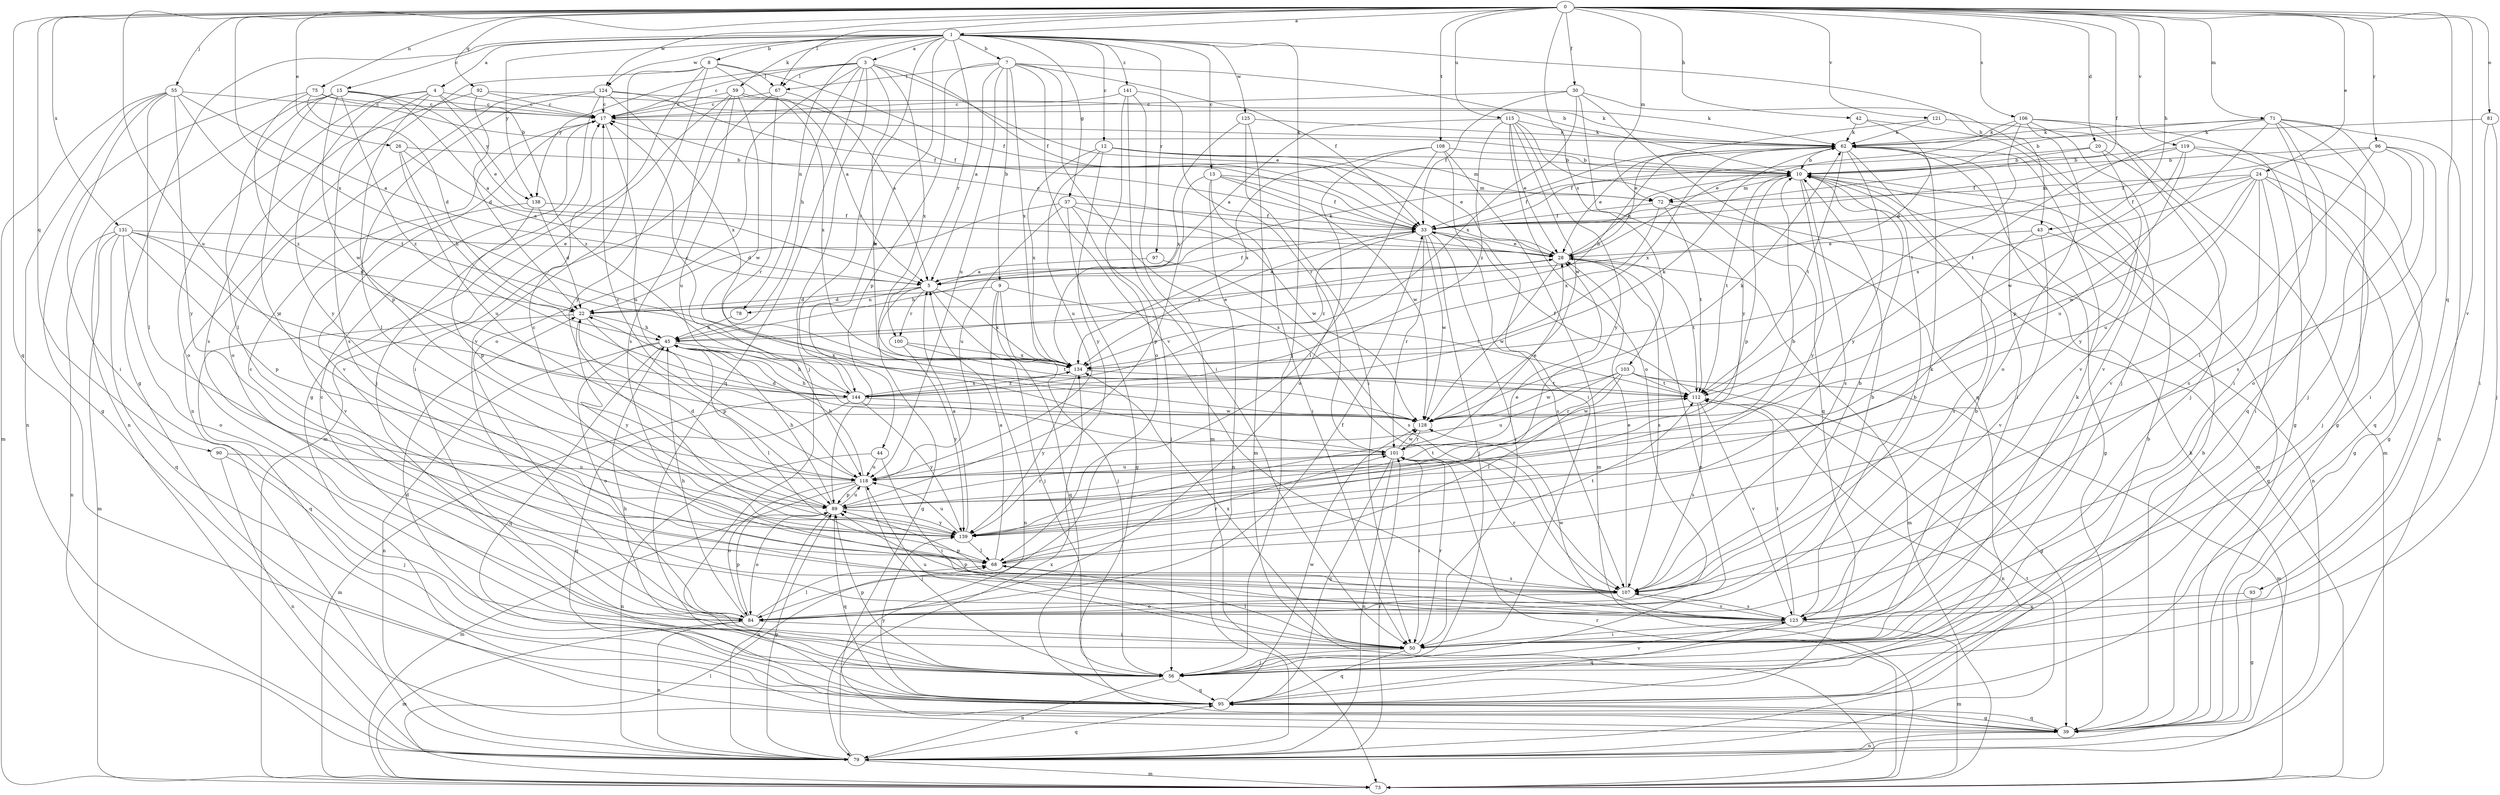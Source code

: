 strict digraph  {
0;
1;
3;
4;
5;
7;
8;
9;
10;
12;
13;
15;
17;
20;
22;
24;
26;
28;
30;
33;
37;
39;
42;
43;
44;
45;
50;
55;
56;
59;
62;
67;
68;
71;
72;
73;
75;
78;
79;
81;
84;
89;
90;
92;
93;
95;
96;
97;
100;
101;
103;
106;
107;
108;
112;
115;
118;
119;
121;
123;
124;
125;
128;
131;
134;
138;
139;
141;
144;
0 -> 1  [label=a];
0 -> 20  [label=d];
0 -> 24  [label=e];
0 -> 26  [label=e];
0 -> 30  [label=f];
0 -> 33  [label=f];
0 -> 42  [label=h];
0 -> 43  [label=h];
0 -> 55  [label=j];
0 -> 67  [label=l];
0 -> 71  [label=m];
0 -> 72  [label=m];
0 -> 75  [label=n];
0 -> 81  [label=o];
0 -> 90  [label=q];
0 -> 92  [label=q];
0 -> 93  [label=q];
0 -> 95  [label=q];
0 -> 96  [label=r];
0 -> 103  [label=s];
0 -> 106  [label=s];
0 -> 108  [label=t];
0 -> 115  [label=u];
0 -> 118  [label=u];
0 -> 119  [label=v];
0 -> 121  [label=v];
0 -> 123  [label=v];
0 -> 124  [label=w];
0 -> 131  [label=x];
0 -> 134  [label=x];
1 -> 3  [label=a];
1 -> 4  [label=a];
1 -> 7  [label=b];
1 -> 8  [label=b];
1 -> 12  [label=c];
1 -> 13  [label=c];
1 -> 15  [label=c];
1 -> 37  [label=g];
1 -> 39  [label=g];
1 -> 43  [label=h];
1 -> 44  [label=h];
1 -> 56  [label=j];
1 -> 59  [label=k];
1 -> 78  [label=n];
1 -> 97  [label=r];
1 -> 100  [label=r];
1 -> 124  [label=w];
1 -> 125  [label=w];
1 -> 138  [label=y];
1 -> 141  [label=z];
1 -> 144  [label=z];
3 -> 17  [label=c];
3 -> 28  [label=e];
3 -> 33  [label=f];
3 -> 45  [label=h];
3 -> 56  [label=j];
3 -> 67  [label=l];
3 -> 84  [label=o];
3 -> 95  [label=q];
3 -> 128  [label=w];
3 -> 134  [label=x];
3 -> 138  [label=y];
4 -> 17  [label=c];
4 -> 84  [label=o];
4 -> 89  [label=p];
4 -> 107  [label=s];
4 -> 138  [label=y];
4 -> 139  [label=y];
4 -> 144  [label=z];
5 -> 22  [label=d];
5 -> 33  [label=f];
5 -> 39  [label=g];
5 -> 56  [label=j];
5 -> 62  [label=k];
5 -> 78  [label=n];
5 -> 100  [label=r];
5 -> 134  [label=x];
7 -> 5  [label=a];
7 -> 9  [label=b];
7 -> 10  [label=b];
7 -> 33  [label=f];
7 -> 67  [label=l];
7 -> 89  [label=p];
7 -> 107  [label=s];
7 -> 118  [label=u];
7 -> 123  [label=v];
7 -> 134  [label=x];
8 -> 5  [label=a];
8 -> 33  [label=f];
8 -> 39  [label=g];
8 -> 67  [label=l];
8 -> 79  [label=n];
8 -> 123  [label=v];
8 -> 139  [label=y];
9 -> 22  [label=d];
9 -> 56  [label=j];
9 -> 79  [label=n];
9 -> 95  [label=q];
9 -> 112  [label=t];
10 -> 33  [label=f];
10 -> 39  [label=g];
10 -> 72  [label=m];
10 -> 89  [label=p];
10 -> 107  [label=s];
10 -> 112  [label=t];
10 -> 139  [label=y];
12 -> 10  [label=b];
12 -> 28  [label=e];
12 -> 72  [label=m];
12 -> 118  [label=u];
12 -> 134  [label=x];
12 -> 139  [label=y];
13 -> 33  [label=f];
13 -> 50  [label=i];
13 -> 72  [label=m];
13 -> 79  [label=n];
13 -> 89  [label=p];
13 -> 128  [label=w];
15 -> 5  [label=a];
15 -> 17  [label=c];
15 -> 28  [label=e];
15 -> 68  [label=l];
15 -> 79  [label=n];
15 -> 128  [label=w];
15 -> 139  [label=y];
15 -> 144  [label=z];
17 -> 62  [label=k];
17 -> 118  [label=u];
17 -> 123  [label=v];
20 -> 10  [label=b];
20 -> 33  [label=f];
20 -> 123  [label=v];
20 -> 139  [label=y];
22 -> 45  [label=h];
22 -> 89  [label=p];
22 -> 95  [label=q];
22 -> 139  [label=y];
24 -> 33  [label=f];
24 -> 39  [label=g];
24 -> 50  [label=i];
24 -> 56  [label=j];
24 -> 72  [label=m];
24 -> 107  [label=s];
24 -> 118  [label=u];
24 -> 128  [label=w];
24 -> 134  [label=x];
26 -> 5  [label=a];
26 -> 10  [label=b];
26 -> 45  [label=h];
26 -> 118  [label=u];
28 -> 5  [label=a];
28 -> 10  [label=b];
28 -> 17  [label=c];
28 -> 45  [label=h];
28 -> 73  [label=m];
28 -> 107  [label=s];
28 -> 112  [label=t];
28 -> 128  [label=w];
30 -> 17  [label=c];
30 -> 33  [label=f];
30 -> 56  [label=j];
30 -> 95  [label=q];
30 -> 134  [label=x];
30 -> 139  [label=y];
33 -> 28  [label=e];
33 -> 50  [label=i];
33 -> 56  [label=j];
33 -> 101  [label=r];
33 -> 107  [label=s];
33 -> 128  [label=w];
33 -> 134  [label=x];
33 -> 144  [label=z];
37 -> 22  [label=d];
37 -> 33  [label=f];
37 -> 39  [label=g];
37 -> 56  [label=j];
37 -> 118  [label=u];
37 -> 128  [label=w];
39 -> 10  [label=b];
39 -> 79  [label=n];
39 -> 95  [label=q];
42 -> 22  [label=d];
42 -> 62  [label=k];
42 -> 123  [label=v];
43 -> 28  [label=e];
43 -> 39  [label=g];
43 -> 107  [label=s];
43 -> 123  [label=v];
44 -> 50  [label=i];
44 -> 79  [label=n];
44 -> 118  [label=u];
45 -> 28  [label=e];
45 -> 68  [label=l];
45 -> 79  [label=n];
45 -> 84  [label=o];
45 -> 95  [label=q];
45 -> 134  [label=x];
50 -> 10  [label=b];
50 -> 56  [label=j];
50 -> 62  [label=k];
50 -> 68  [label=l];
50 -> 95  [label=q];
50 -> 101  [label=r];
50 -> 118  [label=u];
50 -> 134  [label=x];
55 -> 5  [label=a];
55 -> 17  [label=c];
55 -> 50  [label=i];
55 -> 68  [label=l];
55 -> 73  [label=m];
55 -> 79  [label=n];
55 -> 112  [label=t];
55 -> 139  [label=y];
56 -> 17  [label=c];
56 -> 22  [label=d];
56 -> 28  [label=e];
56 -> 45  [label=h];
56 -> 79  [label=n];
56 -> 89  [label=p];
56 -> 95  [label=q];
56 -> 123  [label=v];
59 -> 17  [label=c];
59 -> 33  [label=f];
59 -> 73  [label=m];
59 -> 107  [label=s];
59 -> 118  [label=u];
59 -> 128  [label=w];
59 -> 134  [label=x];
62 -> 10  [label=b];
62 -> 28  [label=e];
62 -> 45  [label=h];
62 -> 50  [label=i];
62 -> 73  [label=m];
62 -> 112  [label=t];
62 -> 134  [label=x];
62 -> 139  [label=y];
67 -> 5  [label=a];
67 -> 17  [label=c];
67 -> 50  [label=i];
67 -> 101  [label=r];
68 -> 5  [label=a];
68 -> 101  [label=r];
68 -> 107  [label=s];
68 -> 112  [label=t];
71 -> 10  [label=b];
71 -> 39  [label=g];
71 -> 50  [label=i];
71 -> 56  [label=j];
71 -> 62  [label=k];
71 -> 79  [label=n];
71 -> 89  [label=p];
71 -> 95  [label=q];
71 -> 112  [label=t];
72 -> 33  [label=f];
72 -> 79  [label=n];
72 -> 112  [label=t];
72 -> 134  [label=x];
73 -> 68  [label=l];
73 -> 101  [label=r];
75 -> 10  [label=b];
75 -> 17  [label=c];
75 -> 22  [label=d];
75 -> 39  [label=g];
75 -> 144  [label=z];
78 -> 45  [label=h];
79 -> 62  [label=k];
79 -> 73  [label=m];
79 -> 89  [label=p];
79 -> 95  [label=q];
79 -> 101  [label=r];
79 -> 112  [label=t];
79 -> 134  [label=x];
81 -> 50  [label=i];
81 -> 56  [label=j];
81 -> 62  [label=k];
84 -> 10  [label=b];
84 -> 17  [label=c];
84 -> 33  [label=f];
84 -> 45  [label=h];
84 -> 50  [label=i];
84 -> 68  [label=l];
84 -> 73  [label=m];
84 -> 79  [label=n];
84 -> 89  [label=p];
89 -> 10  [label=b];
89 -> 22  [label=d];
89 -> 45  [label=h];
89 -> 79  [label=n];
89 -> 84  [label=o];
89 -> 95  [label=q];
89 -> 101  [label=r];
89 -> 112  [label=t];
89 -> 118  [label=u];
89 -> 139  [label=y];
90 -> 56  [label=j];
90 -> 79  [label=n];
90 -> 118  [label=u];
92 -> 17  [label=c];
92 -> 22  [label=d];
92 -> 62  [label=k];
92 -> 107  [label=s];
93 -> 39  [label=g];
93 -> 123  [label=v];
95 -> 10  [label=b];
95 -> 39  [label=g];
95 -> 128  [label=w];
95 -> 139  [label=y];
96 -> 10  [label=b];
96 -> 33  [label=f];
96 -> 50  [label=i];
96 -> 68  [label=l];
96 -> 84  [label=o];
96 -> 107  [label=s];
97 -> 5  [label=a];
97 -> 107  [label=s];
100 -> 112  [label=t];
100 -> 134  [label=x];
100 -> 139  [label=y];
101 -> 22  [label=d];
101 -> 28  [label=e];
101 -> 50  [label=i];
101 -> 79  [label=n];
101 -> 95  [label=q];
101 -> 118  [label=u];
101 -> 128  [label=w];
103 -> 39  [label=g];
103 -> 68  [label=l];
103 -> 73  [label=m];
103 -> 101  [label=r];
103 -> 112  [label=t];
103 -> 118  [label=u];
103 -> 128  [label=w];
106 -> 28  [label=e];
106 -> 39  [label=g];
106 -> 56  [label=j];
106 -> 62  [label=k];
106 -> 84  [label=o];
106 -> 112  [label=t];
106 -> 123  [label=v];
107 -> 10  [label=b];
107 -> 28  [label=e];
107 -> 62  [label=k];
107 -> 84  [label=o];
107 -> 89  [label=p];
107 -> 101  [label=r];
107 -> 123  [label=v];
108 -> 10  [label=b];
108 -> 50  [label=i];
108 -> 68  [label=l];
108 -> 73  [label=m];
108 -> 84  [label=o];
108 -> 134  [label=x];
112 -> 33  [label=f];
112 -> 79  [label=n];
112 -> 107  [label=s];
112 -> 123  [label=v];
112 -> 128  [label=w];
115 -> 5  [label=a];
115 -> 28  [label=e];
115 -> 62  [label=k];
115 -> 84  [label=o];
115 -> 95  [label=q];
115 -> 128  [label=w];
115 -> 139  [label=y];
115 -> 144  [label=z];
118 -> 17  [label=c];
118 -> 45  [label=h];
118 -> 56  [label=j];
118 -> 73  [label=m];
118 -> 84  [label=o];
118 -> 89  [label=p];
119 -> 10  [label=b];
119 -> 33  [label=f];
119 -> 39  [label=g];
119 -> 95  [label=q];
119 -> 118  [label=u];
119 -> 128  [label=w];
121 -> 28  [label=e];
121 -> 62  [label=k];
121 -> 73  [label=m];
123 -> 10  [label=b];
123 -> 50  [label=i];
123 -> 73  [label=m];
123 -> 89  [label=p];
123 -> 95  [label=q];
123 -> 107  [label=s];
123 -> 112  [label=t];
123 -> 128  [label=w];
124 -> 17  [label=c];
124 -> 33  [label=f];
124 -> 56  [label=j];
124 -> 62  [label=k];
124 -> 68  [label=l];
124 -> 84  [label=o];
124 -> 134  [label=x];
125 -> 50  [label=i];
125 -> 62  [label=k];
125 -> 73  [label=m];
125 -> 134  [label=x];
128 -> 45  [label=h];
128 -> 62  [label=k];
128 -> 101  [label=r];
131 -> 22  [label=d];
131 -> 28  [label=e];
131 -> 73  [label=m];
131 -> 79  [label=n];
131 -> 84  [label=o];
131 -> 89  [label=p];
131 -> 95  [label=q];
131 -> 144  [label=z];
134 -> 112  [label=t];
134 -> 139  [label=y];
134 -> 144  [label=z];
138 -> 22  [label=d];
138 -> 33  [label=f];
138 -> 89  [label=p];
138 -> 123  [label=v];
139 -> 5  [label=a];
139 -> 17  [label=c];
139 -> 28  [label=e];
139 -> 68  [label=l];
139 -> 118  [label=u];
141 -> 17  [label=c];
141 -> 50  [label=i];
141 -> 73  [label=m];
141 -> 84  [label=o];
141 -> 101  [label=r];
144 -> 17  [label=c];
144 -> 45  [label=h];
144 -> 62  [label=k];
144 -> 73  [label=m];
144 -> 95  [label=q];
144 -> 128  [label=w];
144 -> 134  [label=x];
144 -> 139  [label=y];
}
